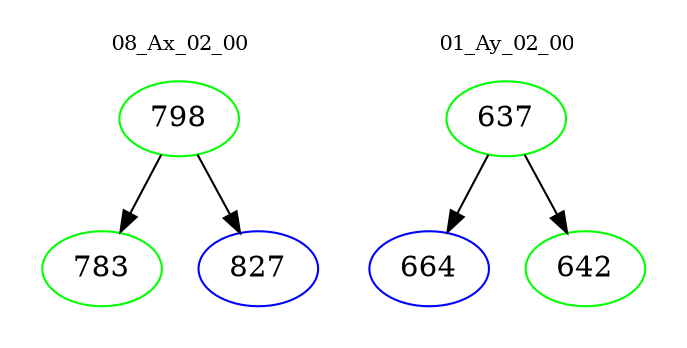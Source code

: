 digraph{
subgraph cluster_0 {
color = white
label = "08_Ax_02_00";
fontsize=10;
T0_798 [label="798", color="green"]
T0_798 -> T0_783 [color="black"]
T0_783 [label="783", color="green"]
T0_798 -> T0_827 [color="black"]
T0_827 [label="827", color="blue"]
}
subgraph cluster_1 {
color = white
label = "01_Ay_02_00";
fontsize=10;
T1_637 [label="637", color="green"]
T1_637 -> T1_664 [color="black"]
T1_664 [label="664", color="blue"]
T1_637 -> T1_642 [color="black"]
T1_642 [label="642", color="green"]
}
}

